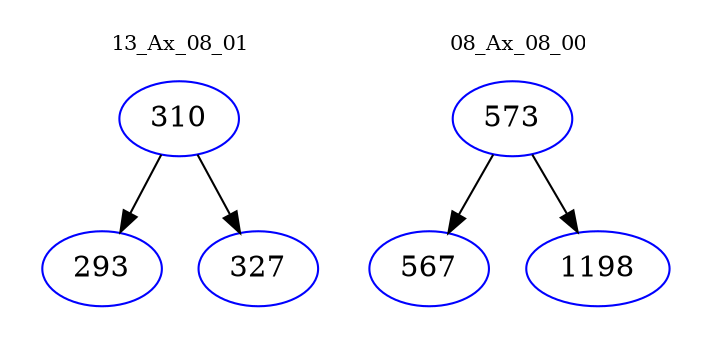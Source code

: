 digraph{
subgraph cluster_0 {
color = white
label = "13_Ax_08_01";
fontsize=10;
T0_310 [label="310", color="blue"]
T0_310 -> T0_293 [color="black"]
T0_293 [label="293", color="blue"]
T0_310 -> T0_327 [color="black"]
T0_327 [label="327", color="blue"]
}
subgraph cluster_1 {
color = white
label = "08_Ax_08_00";
fontsize=10;
T1_573 [label="573", color="blue"]
T1_573 -> T1_567 [color="black"]
T1_567 [label="567", color="blue"]
T1_573 -> T1_1198 [color="black"]
T1_1198 [label="1198", color="blue"]
}
}
